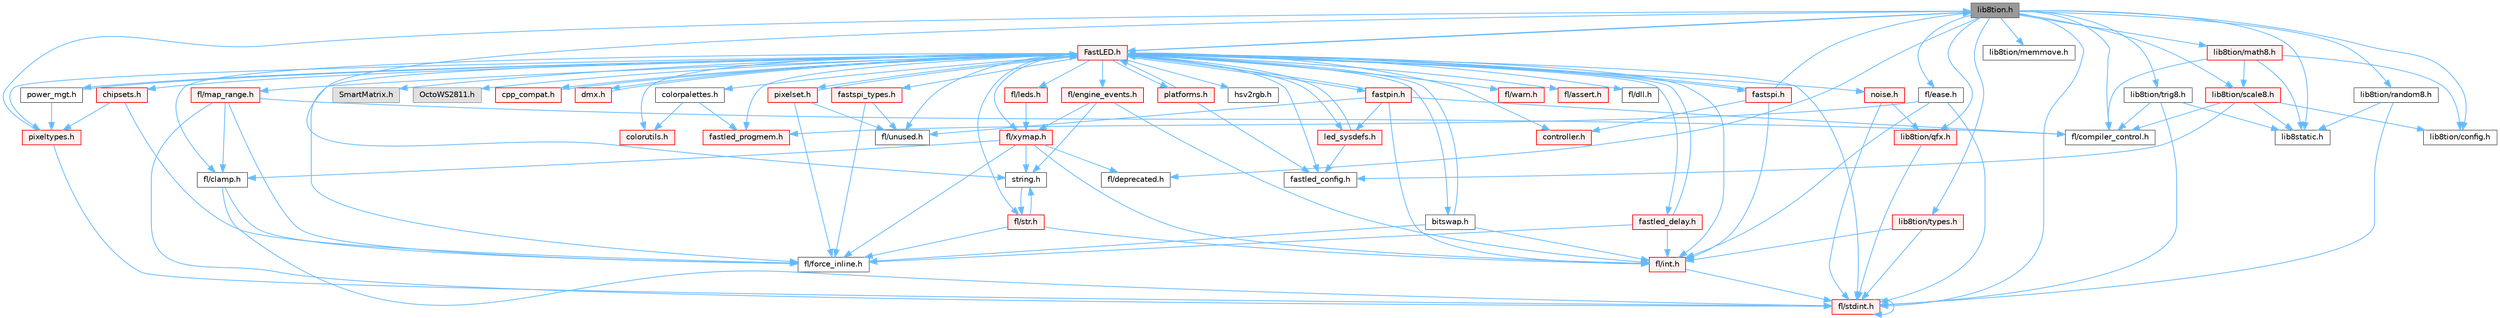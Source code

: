 digraph "lib8tion.h"
{
 // INTERACTIVE_SVG=YES
 // LATEX_PDF_SIZE
  bgcolor="transparent";
  edge [fontname=Helvetica,fontsize=10,labelfontname=Helvetica,labelfontsize=10];
  node [fontname=Helvetica,fontsize=10,shape=box,height=0.2,width=0.4];
  Node1 [id="Node000001",label="lib8tion.h",height=0.2,width=0.4,color="gray40", fillcolor="grey60", style="filled", fontcolor="black",tooltip="Fast, efficient 8-bit math functions specifically designed for high-performance LED programming."];
  Node1 -> Node2 [id="edge1_Node000001_Node000002",color="steelblue1",style="solid",tooltip=" "];
  Node2 [id="Node000002",label="FastLED.h",height=0.2,width=0.4,color="red", fillcolor="#FFF0F0", style="filled",URL="$db/d97/_fast_l_e_d_8h.html",tooltip="central include file for FastLED, defines the CFastLED class/object"];
  Node2 -> Node3 [id="edge2_Node000002_Node000003",color="steelblue1",style="solid",tooltip=" "];
  Node3 [id="Node000003",label="fl/stdint.h",height=0.2,width=0.4,color="red", fillcolor="#FFF0F0", style="filled",URL="$df/dd8/stdint_8h.html",tooltip=" "];
  Node3 -> Node3 [id="edge3_Node000003_Node000003",color="steelblue1",style="solid",tooltip=" "];
  Node2 -> Node5 [id="edge4_Node000002_Node000005",color="steelblue1",style="solid",tooltip=" "];
  Node5 [id="Node000005",label="fl/dll.h",height=0.2,width=0.4,color="grey40", fillcolor="white", style="filled",URL="$d3/d4b/dll_8h.html",tooltip="FastLED dynamic library interface - lightweight header for external callers."];
  Node2 -> Node6 [id="edge5_Node000002_Node000006",color="steelblue1",style="solid",tooltip=" "];
  Node6 [id="Node000006",label="SmartMatrix.h",height=0.2,width=0.4,color="grey60", fillcolor="#E0E0E0", style="filled",tooltip=" "];
  Node2 -> Node7 [id="edge6_Node000002_Node000007",color="steelblue1",style="solid",tooltip=" "];
  Node7 [id="Node000007",label="OctoWS2811.h",height=0.2,width=0.4,color="grey60", fillcolor="#E0E0E0", style="filled",tooltip=" "];
  Node2 -> Node8 [id="edge7_Node000002_Node000008",color="steelblue1",style="solid",tooltip=" "];
  Node8 [id="Node000008",label="fl/force_inline.h",height=0.2,width=0.4,color="grey40", fillcolor="white", style="filled",URL="$d4/d64/force__inline_8h.html",tooltip=" "];
  Node2 -> Node9 [id="edge8_Node000002_Node000009",color="steelblue1",style="solid",tooltip=" "];
  Node9 [id="Node000009",label="cpp_compat.h",height=0.2,width=0.4,color="red", fillcolor="#FFF0F0", style="filled",URL="$d9/d13/cpp__compat_8h.html",tooltip="Compatibility functions based on C++ version."];
  Node9 -> Node2 [id="edge9_Node000009_Node000002",color="steelblue1",style="solid",tooltip=" "];
  Node2 -> Node11 [id="edge10_Node000002_Node000011",color="steelblue1",style="solid",tooltip=" "];
  Node11 [id="Node000011",label="fastled_config.h",height=0.2,width=0.4,color="grey40", fillcolor="white", style="filled",URL="$d5/d11/fastled__config_8h.html",tooltip="Contains definitions that can be used to configure FastLED at compile time."];
  Node2 -> Node12 [id="edge11_Node000002_Node000012",color="steelblue1",style="solid",tooltip=" "];
  Node12 [id="Node000012",label="led_sysdefs.h",height=0.2,width=0.4,color="red", fillcolor="#FFF0F0", style="filled",URL="$d9/d3e/led__sysdefs_8h.html",tooltip="Determines which platform system definitions to include."];
  Node12 -> Node2 [id="edge12_Node000012_Node000002",color="steelblue1",style="solid",tooltip=" "];
  Node12 -> Node11 [id="edge13_Node000012_Node000011",color="steelblue1",style="solid",tooltip=" "];
  Node2 -> Node15 [id="edge14_Node000002_Node000015",color="steelblue1",style="solid",tooltip=" "];
  Node15 [id="Node000015",label="fastled_delay.h",height=0.2,width=0.4,color="red", fillcolor="#FFF0F0", style="filled",URL="$d0/da8/fastled__delay_8h.html",tooltip="Utility functions and classes for managing delay cycles."];
  Node15 -> Node2 [id="edge15_Node000015_Node000002",color="steelblue1",style="solid",tooltip=" "];
  Node15 -> Node8 [id="edge16_Node000015_Node000008",color="steelblue1",style="solid",tooltip=" "];
  Node15 -> Node17 [id="edge17_Node000015_Node000017",color="steelblue1",style="solid",tooltip=" "];
  Node17 [id="Node000017",label="fl/int.h",height=0.2,width=0.4,color="red", fillcolor="#FFF0F0", style="filled",URL="$d3/d7e/int_8h.html",tooltip=" "];
  Node17 -> Node3 [id="edge18_Node000017_Node000003",color="steelblue1",style="solid",tooltip=" "];
  Node2 -> Node19 [id="edge19_Node000002_Node000019",color="steelblue1",style="solid",tooltip=" "];
  Node19 [id="Node000019",label="bitswap.h",height=0.2,width=0.4,color="grey40", fillcolor="white", style="filled",URL="$de/ded/bitswap_8h.html",tooltip="Functions for doing a rotation of bits/bytes used by parallel output."];
  Node19 -> Node2 [id="edge20_Node000019_Node000002",color="steelblue1",style="solid",tooltip=" "];
  Node19 -> Node8 [id="edge21_Node000019_Node000008",color="steelblue1",style="solid",tooltip=" "];
  Node19 -> Node17 [id="edge22_Node000019_Node000017",color="steelblue1",style="solid",tooltip=" "];
  Node2 -> Node20 [id="edge23_Node000002_Node000020",color="steelblue1",style="solid",tooltip=" "];
  Node20 [id="Node000020",label="controller.h",height=0.2,width=0.4,color="red", fillcolor="#FFF0F0", style="filled",URL="$d2/dd9/controller_8h.html",tooltip="deprecated: base definitions used by led controllers for writing out led data"];
  Node2 -> Node114 [id="edge24_Node000002_Node000114",color="steelblue1",style="solid",tooltip=" "];
  Node114 [id="Node000114",label="fastpin.h",height=0.2,width=0.4,color="red", fillcolor="#FFF0F0", style="filled",URL="$db/d65/fastpin_8h.html",tooltip="Class base definitions for defining fast pin access."];
  Node114 -> Node2 [id="edge25_Node000114_Node000002",color="steelblue1",style="solid",tooltip=" "];
  Node114 -> Node40 [id="edge26_Node000114_Node000040",color="steelblue1",style="solid",tooltip=" "];
  Node40 [id="Node000040",label="fl/compiler_control.h",height=0.2,width=0.4,color="grey40", fillcolor="white", style="filled",URL="$d4/d54/compiler__control_8h.html",tooltip=" "];
  Node114 -> Node12 [id="edge27_Node000114_Node000012",color="steelblue1",style="solid",tooltip=" "];
  Node114 -> Node55 [id="edge28_Node000114_Node000055",color="steelblue1",style="solid",tooltip=" "];
  Node55 [id="Node000055",label="fl/unused.h",height=0.2,width=0.4,color="grey40", fillcolor="white", style="filled",URL="$d8/d4b/unused_8h.html",tooltip=" "];
  Node114 -> Node17 [id="edge29_Node000114_Node000017",color="steelblue1",style="solid",tooltip=" "];
  Node2 -> Node115 [id="edge30_Node000002_Node000115",color="steelblue1",style="solid",tooltip=" "];
  Node115 [id="Node000115",label="fastspi_types.h",height=0.2,width=0.4,color="red", fillcolor="#FFF0F0", style="filled",URL="$d2/ddb/fastspi__types_8h.html",tooltip="Data types and constants used by SPI interfaces."];
  Node115 -> Node8 [id="edge31_Node000115_Node000008",color="steelblue1",style="solid",tooltip=" "];
  Node115 -> Node55 [id="edge32_Node000115_Node000055",color="steelblue1",style="solid",tooltip=" "];
  Node2 -> Node116 [id="edge33_Node000002_Node000116",color="steelblue1",style="solid",tooltip=" "];
  Node116 [id="Node000116",label="dmx.h",height=0.2,width=0.4,color="red", fillcolor="#FFF0F0", style="filled",URL="$d3/de1/dmx_8h.html",tooltip="Defines the DMX512-based LED controllers."];
  Node116 -> Node2 [id="edge34_Node000116_Node000002",color="steelblue1",style="solid",tooltip=" "];
  Node2 -> Node119 [id="edge35_Node000002_Node000119",color="steelblue1",style="solid",tooltip=" "];
  Node119 [id="Node000119",label="platforms.h",height=0.2,width=0.4,color="red", fillcolor="#FFF0F0", style="filled",URL="$da/dc9/platforms_8h.html",tooltip="Determines which platforms headers to include."];
  Node119 -> Node2 [id="edge36_Node000119_Node000002",color="steelblue1",style="solid",tooltip=" "];
  Node119 -> Node11 [id="edge37_Node000119_Node000011",color="steelblue1",style="solid",tooltip=" "];
  Node2 -> Node76 [id="edge38_Node000002_Node000076",color="steelblue1",style="solid",tooltip=" "];
  Node76 [id="Node000076",label="fastled_progmem.h",height=0.2,width=0.4,color="red", fillcolor="#FFF0F0", style="filled",URL="$df/dab/fastled__progmem_8h.html",tooltip="Wrapper definitions to allow seamless use of PROGMEM in environments that have it."];
  Node2 -> Node1 [id="edge39_Node000002_Node000001",color="steelblue1",style="solid",tooltip=" "];
  Node2 -> Node22 [id="edge40_Node000002_Node000022",color="steelblue1",style="solid",tooltip=" "];
  Node22 [id="Node000022",label="pixeltypes.h",height=0.2,width=0.4,color="red", fillcolor="#FFF0F0", style="filled",URL="$d2/dba/pixeltypes_8h.html",tooltip="Includes defintions for RGB and HSV pixels."];
  Node22 -> Node3 [id="edge41_Node000022_Node000003",color="steelblue1",style="solid",tooltip=" "];
  Node22 -> Node1 [id="edge42_Node000022_Node000001",color="steelblue1",style="solid",tooltip=" "];
  Node2 -> Node74 [id="edge43_Node000002_Node000074",color="steelblue1",style="solid",tooltip=" "];
  Node74 [id="Node000074",label="hsv2rgb.h",height=0.2,width=0.4,color="grey40", fillcolor="white", style="filled",URL="$de/d9a/hsv2rgb_8h.html",tooltip="Functions to convert from the HSV colorspace to the RGB colorspace."];
  Node2 -> Node121 [id="edge44_Node000002_Node000121",color="steelblue1",style="solid",tooltip=" "];
  Node121 [id="Node000121",label="colorutils.h",height=0.2,width=0.4,color="red", fillcolor="#FFF0F0", style="filled",URL="$d1/dfb/colorutils_8h.html",tooltip=" "];
  Node2 -> Node127 [id="edge45_Node000002_Node000127",color="steelblue1",style="solid",tooltip=" "];
  Node127 [id="Node000127",label="pixelset.h",height=0.2,width=0.4,color="red", fillcolor="#FFF0F0", style="filled",URL="$d4/d46/pixelset_8h.html",tooltip="Declares classes for managing logical groups of LEDs."];
  Node127 -> Node8 [id="edge46_Node000127_Node000008",color="steelblue1",style="solid",tooltip=" "];
  Node127 -> Node55 [id="edge47_Node000127_Node000055",color="steelblue1",style="solid",tooltip=" "];
  Node127 -> Node2 [id="edge48_Node000127_Node000002",color="steelblue1",style="solid",tooltip=" "];
  Node2 -> Node128 [id="edge49_Node000002_Node000128",color="steelblue1",style="solid",tooltip=" "];
  Node128 [id="Node000128",label="colorpalettes.h",height=0.2,width=0.4,color="grey40", fillcolor="white", style="filled",URL="$dc/dcc/colorpalettes_8h.html",tooltip="Declarations for the predefined color palettes supplied by FastLED."];
  Node128 -> Node121 [id="edge50_Node000128_Node000121",color="steelblue1",style="solid",tooltip=" "];
  Node128 -> Node76 [id="edge51_Node000128_Node000076",color="steelblue1",style="solid",tooltip=" "];
  Node2 -> Node129 [id="edge52_Node000002_Node000129",color="steelblue1",style="solid",tooltip=" "];
  Node129 [id="Node000129",label="noise.h",height=0.2,width=0.4,color="red", fillcolor="#FFF0F0", style="filled",URL="$d1/d31/noise_8h.html",tooltip="Functions to generate and fill arrays with noise."];
  Node129 -> Node3 [id="edge53_Node000129_Node000003",color="steelblue1",style="solid",tooltip=" "];
  Node129 -> Node130 [id="edge54_Node000129_Node000130",color="steelblue1",style="solid",tooltip=" "];
  Node130 [id="Node000130",label="lib8tion/qfx.h",height=0.2,width=0.4,color="red", fillcolor="#FFF0F0", style="filled",URL="$d2/d19/qfx_8h.html",tooltip=" "];
  Node130 -> Node3 [id="edge55_Node000130_Node000003",color="steelblue1",style="solid",tooltip=" "];
  Node2 -> Node131 [id="edge56_Node000002_Node000131",color="steelblue1",style="solid",tooltip=" "];
  Node131 [id="Node000131",label="power_mgt.h",height=0.2,width=0.4,color="grey40", fillcolor="white", style="filled",URL="$dc/d5b/power__mgt_8h.html",tooltip="Functions to limit the power used by FastLED."];
  Node131 -> Node2 [id="edge57_Node000131_Node000002",color="steelblue1",style="solid",tooltip=" "];
  Node131 -> Node22 [id="edge58_Node000131_Node000022",color="steelblue1",style="solid",tooltip=" "];
  Node2 -> Node132 [id="edge59_Node000002_Node000132",color="steelblue1",style="solid",tooltip=" "];
  Node132 [id="Node000132",label="fastspi.h",height=0.2,width=0.4,color="red", fillcolor="#FFF0F0", style="filled",URL="$d6/ddc/fastspi_8h.html",tooltip="Serial peripheral interface (SPI) definitions per platform."];
  Node132 -> Node2 [id="edge60_Node000132_Node000002",color="steelblue1",style="solid",tooltip=" "];
  Node132 -> Node20 [id="edge61_Node000132_Node000020",color="steelblue1",style="solid",tooltip=" "];
  Node132 -> Node1 [id="edge62_Node000132_Node000001",color="steelblue1",style="solid",tooltip=" "];
  Node132 -> Node17 [id="edge63_Node000132_Node000017",color="steelblue1",style="solid",tooltip=" "];
  Node2 -> Node134 [id="edge64_Node000002_Node000134",color="steelblue1",style="solid",tooltip=" "];
  Node134 [id="Node000134",label="chipsets.h",height=0.2,width=0.4,color="red", fillcolor="#FFF0F0", style="filled",URL="$db/d66/chipsets_8h.html",tooltip="Contains the bulk of the definitions for the various LED chipsets supported."];
  Node134 -> Node22 [id="edge65_Node000134_Node000022",color="steelblue1",style="solid",tooltip=" "];
  Node134 -> Node8 [id="edge66_Node000134_Node000008",color="steelblue1",style="solid",tooltip=" "];
  Node2 -> Node89 [id="edge67_Node000002_Node000089",color="steelblue1",style="solid",tooltip=" "];
  Node89 [id="Node000089",label="fl/engine_events.h",height=0.2,width=0.4,color="red", fillcolor="#FFF0F0", style="filled",URL="$db/dc0/engine__events_8h.html",tooltip=" "];
  Node89 -> Node111 [id="edge68_Node000089_Node000111",color="steelblue1",style="solid",tooltip=" "];
  Node111 [id="Node000111",label="fl/xymap.h",height=0.2,width=0.4,color="red", fillcolor="#FFF0F0", style="filled",URL="$da/d61/xymap_8h.html",tooltip=" "];
  Node111 -> Node17 [id="edge69_Node000111_Node000017",color="steelblue1",style="solid",tooltip=" "];
  Node111 -> Node8 [id="edge70_Node000111_Node000008",color="steelblue1",style="solid",tooltip=" "];
  Node111 -> Node32 [id="edge71_Node000111_Node000032",color="steelblue1",style="solid",tooltip=" "];
  Node32 [id="Node000032",label="string.h",height=0.2,width=0.4,color="grey40", fillcolor="white", style="filled",URL="$da/d66/string_8h.html",tooltip=" "];
  Node32 -> Node33 [id="edge72_Node000032_Node000033",color="steelblue1",style="solid",tooltip=" "];
  Node33 [id="Node000033",label="fl/str.h",height=0.2,width=0.4,color="red", fillcolor="#FFF0F0", style="filled",URL="$d1/d93/str_8h.html",tooltip=" "];
  Node33 -> Node17 [id="edge73_Node000033_Node000017",color="steelblue1",style="solid",tooltip=" "];
  Node33 -> Node32 [id="edge74_Node000033_Node000032",color="steelblue1",style="solid",tooltip=" "];
  Node33 -> Node8 [id="edge75_Node000033_Node000008",color="steelblue1",style="solid",tooltip=" "];
  Node111 -> Node37 [id="edge76_Node000111_Node000037",color="steelblue1",style="solid",tooltip=" "];
  Node37 [id="Node000037",label="fl/clamp.h",height=0.2,width=0.4,color="grey40", fillcolor="white", style="filled",URL="$d6/dd3/clamp_8h.html",tooltip=" "];
  Node37 -> Node3 [id="edge77_Node000037_Node000003",color="steelblue1",style="solid",tooltip=" "];
  Node37 -> Node8 [id="edge78_Node000037_Node000008",color="steelblue1",style="solid",tooltip=" "];
  Node111 -> Node60 [id="edge79_Node000111_Node000060",color="steelblue1",style="solid",tooltip=" "];
  Node60 [id="Node000060",label="fl/deprecated.h",height=0.2,width=0.4,color="grey40", fillcolor="white", style="filled",URL="$d4/dce/deprecated_8h.html",tooltip=" "];
  Node89 -> Node32 [id="edge80_Node000089_Node000032",color="steelblue1",style="solid",tooltip=" "];
  Node89 -> Node17 [id="edge81_Node000089_Node000017",color="steelblue1",style="solid",tooltip=" "];
  Node2 -> Node136 [id="edge82_Node000002_Node000136",color="steelblue1",style="solid",tooltip=" "];
  Node136 [id="Node000136",label="fl/leds.h",height=0.2,width=0.4,color="red", fillcolor="#FFF0F0", style="filled",URL="$da/d78/leds_8h.html",tooltip=" "];
  Node136 -> Node111 [id="edge83_Node000136_Node000111",color="steelblue1",style="solid",tooltip=" "];
  Node2 -> Node17 [id="edge84_Node000002_Node000017",color="steelblue1",style="solid",tooltip=" "];
  Node2 -> Node33 [id="edge85_Node000002_Node000033",color="steelblue1",style="solid",tooltip=" "];
  Node2 -> Node111 [id="edge86_Node000002_Node000111",color="steelblue1",style="solid",tooltip=" "];
  Node2 -> Node37 [id="edge87_Node000002_Node000037",color="steelblue1",style="solid",tooltip=" "];
  Node2 -> Node38 [id="edge88_Node000002_Node000038",color="steelblue1",style="solid",tooltip=" "];
  Node38 [id="Node000038",label="fl/map_range.h",height=0.2,width=0.4,color="red", fillcolor="#FFF0F0", style="filled",URL="$d1/d47/map__range_8h.html",tooltip=" "];
  Node38 -> Node3 [id="edge89_Node000038_Node000003",color="steelblue1",style="solid",tooltip=" "];
  Node38 -> Node37 [id="edge90_Node000038_Node000037",color="steelblue1",style="solid",tooltip=" "];
  Node38 -> Node8 [id="edge91_Node000038_Node000008",color="steelblue1",style="solid",tooltip=" "];
  Node38 -> Node40 [id="edge92_Node000038_Node000040",color="steelblue1",style="solid",tooltip=" "];
  Node2 -> Node104 [id="edge93_Node000002_Node000104",color="steelblue1",style="solid",tooltip=" "];
  Node104 [id="Node000104",label="fl/warn.h",height=0.2,width=0.4,color="red", fillcolor="#FFF0F0", style="filled",URL="$de/d77/warn_8h.html",tooltip=" "];
  Node2 -> Node93 [id="edge94_Node000002_Node000093",color="steelblue1",style="solid",tooltip=" "];
  Node93 [id="Node000093",label="fl/assert.h",height=0.2,width=0.4,color="red", fillcolor="#FFF0F0", style="filled",URL="$dc/da7/assert_8h.html",tooltip=" "];
  Node2 -> Node55 [id="edge95_Node000002_Node000055",color="steelblue1",style="solid",tooltip=" "];
  Node1 -> Node30 [id="edge96_Node000001_Node000030",color="steelblue1",style="solid",tooltip=" "];
  Node30 [id="Node000030",label="lib8tion/types.h",height=0.2,width=0.4,color="red", fillcolor="#FFF0F0", style="filled",URL="$d9/ddf/lib8tion_2types_8h.html",tooltip="Defines fractional types used for lib8tion functions."];
  Node30 -> Node3 [id="edge97_Node000030_Node000003",color="steelblue1",style="solid",tooltip=" "];
  Node30 -> Node17 [id="edge98_Node000030_Node000017",color="steelblue1",style="solid",tooltip=" "];
  Node1 -> Node60 [id="edge99_Node000001_Node000060",color="steelblue1",style="solid",tooltip=" "];
  Node1 -> Node40 [id="edge100_Node000001_Node000040",color="steelblue1",style="solid",tooltip=" "];
  Node1 -> Node3 [id="edge101_Node000001_Node000003",color="steelblue1",style="solid",tooltip=" "];
  Node1 -> Node79 [id="edge102_Node000001_Node000079",color="steelblue1",style="solid",tooltip=" "];
  Node79 [id="Node000079",label="lib8static.h",height=0.2,width=0.4,color="grey40", fillcolor="white", style="filled",URL="$d4/d7a/lib8static_8h.html",tooltip="Defines static inlining macros for lib8tion functions."];
  Node1 -> Node130 [id="edge103_Node000001_Node000130",color="steelblue1",style="solid",tooltip=" "];
  Node1 -> Node126 [id="edge104_Node000001_Node000126",color="steelblue1",style="solid",tooltip=" "];
  Node126 [id="Node000126",label="lib8tion/memmove.h",height=0.2,width=0.4,color="grey40", fillcolor="white", style="filled",URL="$d9/d72/memmove_8h.html",tooltip=" "];
  Node1 -> Node85 [id="edge105_Node000001_Node000085",color="steelblue1",style="solid",tooltip=" "];
  Node85 [id="Node000085",label="lib8tion/config.h",height=0.2,width=0.4,color="grey40", fillcolor="white", style="filled",URL="$db/d16/config_8h.html",tooltip=" "];
  Node1 -> Node75 [id="edge106_Node000001_Node000075",color="steelblue1",style="solid",tooltip=" "];
  Node75 [id="Node000075",label="fl/ease.h",height=0.2,width=0.4,color="grey40", fillcolor="white", style="filled",URL="$db/d19/ease_8h.html",tooltip=" "];
  Node75 -> Node3 [id="edge107_Node000075_Node000003",color="steelblue1",style="solid",tooltip=" "];
  Node75 -> Node17 [id="edge108_Node000075_Node000017",color="steelblue1",style="solid",tooltip=" "];
  Node75 -> Node76 [id="edge109_Node000075_Node000076",color="steelblue1",style="solid",tooltip=" "];
  Node1 -> Node32 [id="edge110_Node000001_Node000032",color="steelblue1",style="solid",tooltip=" "];
  Node1 -> Node146 [id="edge111_Node000001_Node000146",color="steelblue1",style="solid",tooltip=" "];
  Node146 [id="Node000146",label="lib8tion/math8.h",height=0.2,width=0.4,color="red", fillcolor="#FFF0F0", style="filled",URL="$d5/dd1/math8_8h.html",tooltip="Fast, efficient 8-bit math functions specifically designed for high-performance LED programming."];
  Node146 -> Node85 [id="edge112_Node000146_Node000085",color="steelblue1",style="solid",tooltip=" "];
  Node146 -> Node84 [id="edge113_Node000146_Node000084",color="steelblue1",style="solid",tooltip=" "];
  Node84 [id="Node000084",label="lib8tion/scale8.h",height=0.2,width=0.4,color="red", fillcolor="#FFF0F0", style="filled",URL="$db/d91/scale8_8h.html",tooltip="Fast, efficient 8-bit scaling functions specifically designed for high-performance LED programming."];
  Node84 -> Node40 [id="edge114_Node000084_Node000040",color="steelblue1",style="solid",tooltip=" "];
  Node84 -> Node85 [id="edge115_Node000084_Node000085",color="steelblue1",style="solid",tooltip=" "];
  Node84 -> Node11 [id="edge116_Node000084_Node000011",color="steelblue1",style="solid",tooltip=" "];
  Node84 -> Node79 [id="edge117_Node000084_Node000079",color="steelblue1",style="solid",tooltip=" "];
  Node146 -> Node79 [id="edge118_Node000146_Node000079",color="steelblue1",style="solid",tooltip=" "];
  Node146 -> Node40 [id="edge119_Node000146_Node000040",color="steelblue1",style="solid",tooltip=" "];
  Node1 -> Node84 [id="edge120_Node000001_Node000084",color="steelblue1",style="solid",tooltip=" "];
  Node1 -> Node100 [id="edge121_Node000001_Node000100",color="steelblue1",style="solid",tooltip=" "];
  Node100 [id="Node000100",label="lib8tion/random8.h",height=0.2,width=0.4,color="grey40", fillcolor="white", style="filled",URL="$d9/dfa/random8_8h.html",tooltip="Fast, efficient random number generators specifically designed for high-performance LED programming."];
  Node100 -> Node3 [id="edge122_Node000100_Node000003",color="steelblue1",style="solid",tooltip=" "];
  Node100 -> Node79 [id="edge123_Node000100_Node000079",color="steelblue1",style="solid",tooltip=" "];
  Node1 -> Node147 [id="edge124_Node000001_Node000147",color="steelblue1",style="solid",tooltip=" "];
  Node147 [id="Node000147",label="lib8tion/trig8.h",height=0.2,width=0.4,color="grey40", fillcolor="white", style="filled",URL="$d3/db9/trig8_8h.html",tooltip="Fast, efficient 8-bit trigonometry functions specifically designed for high-performance LED programmi..."];
  Node147 -> Node3 [id="edge125_Node000147_Node000003",color="steelblue1",style="solid",tooltip=" "];
  Node147 -> Node79 [id="edge126_Node000147_Node000079",color="steelblue1",style="solid",tooltip=" "];
  Node147 -> Node40 [id="edge127_Node000147_Node000040",color="steelblue1",style="solid",tooltip=" "];
}
